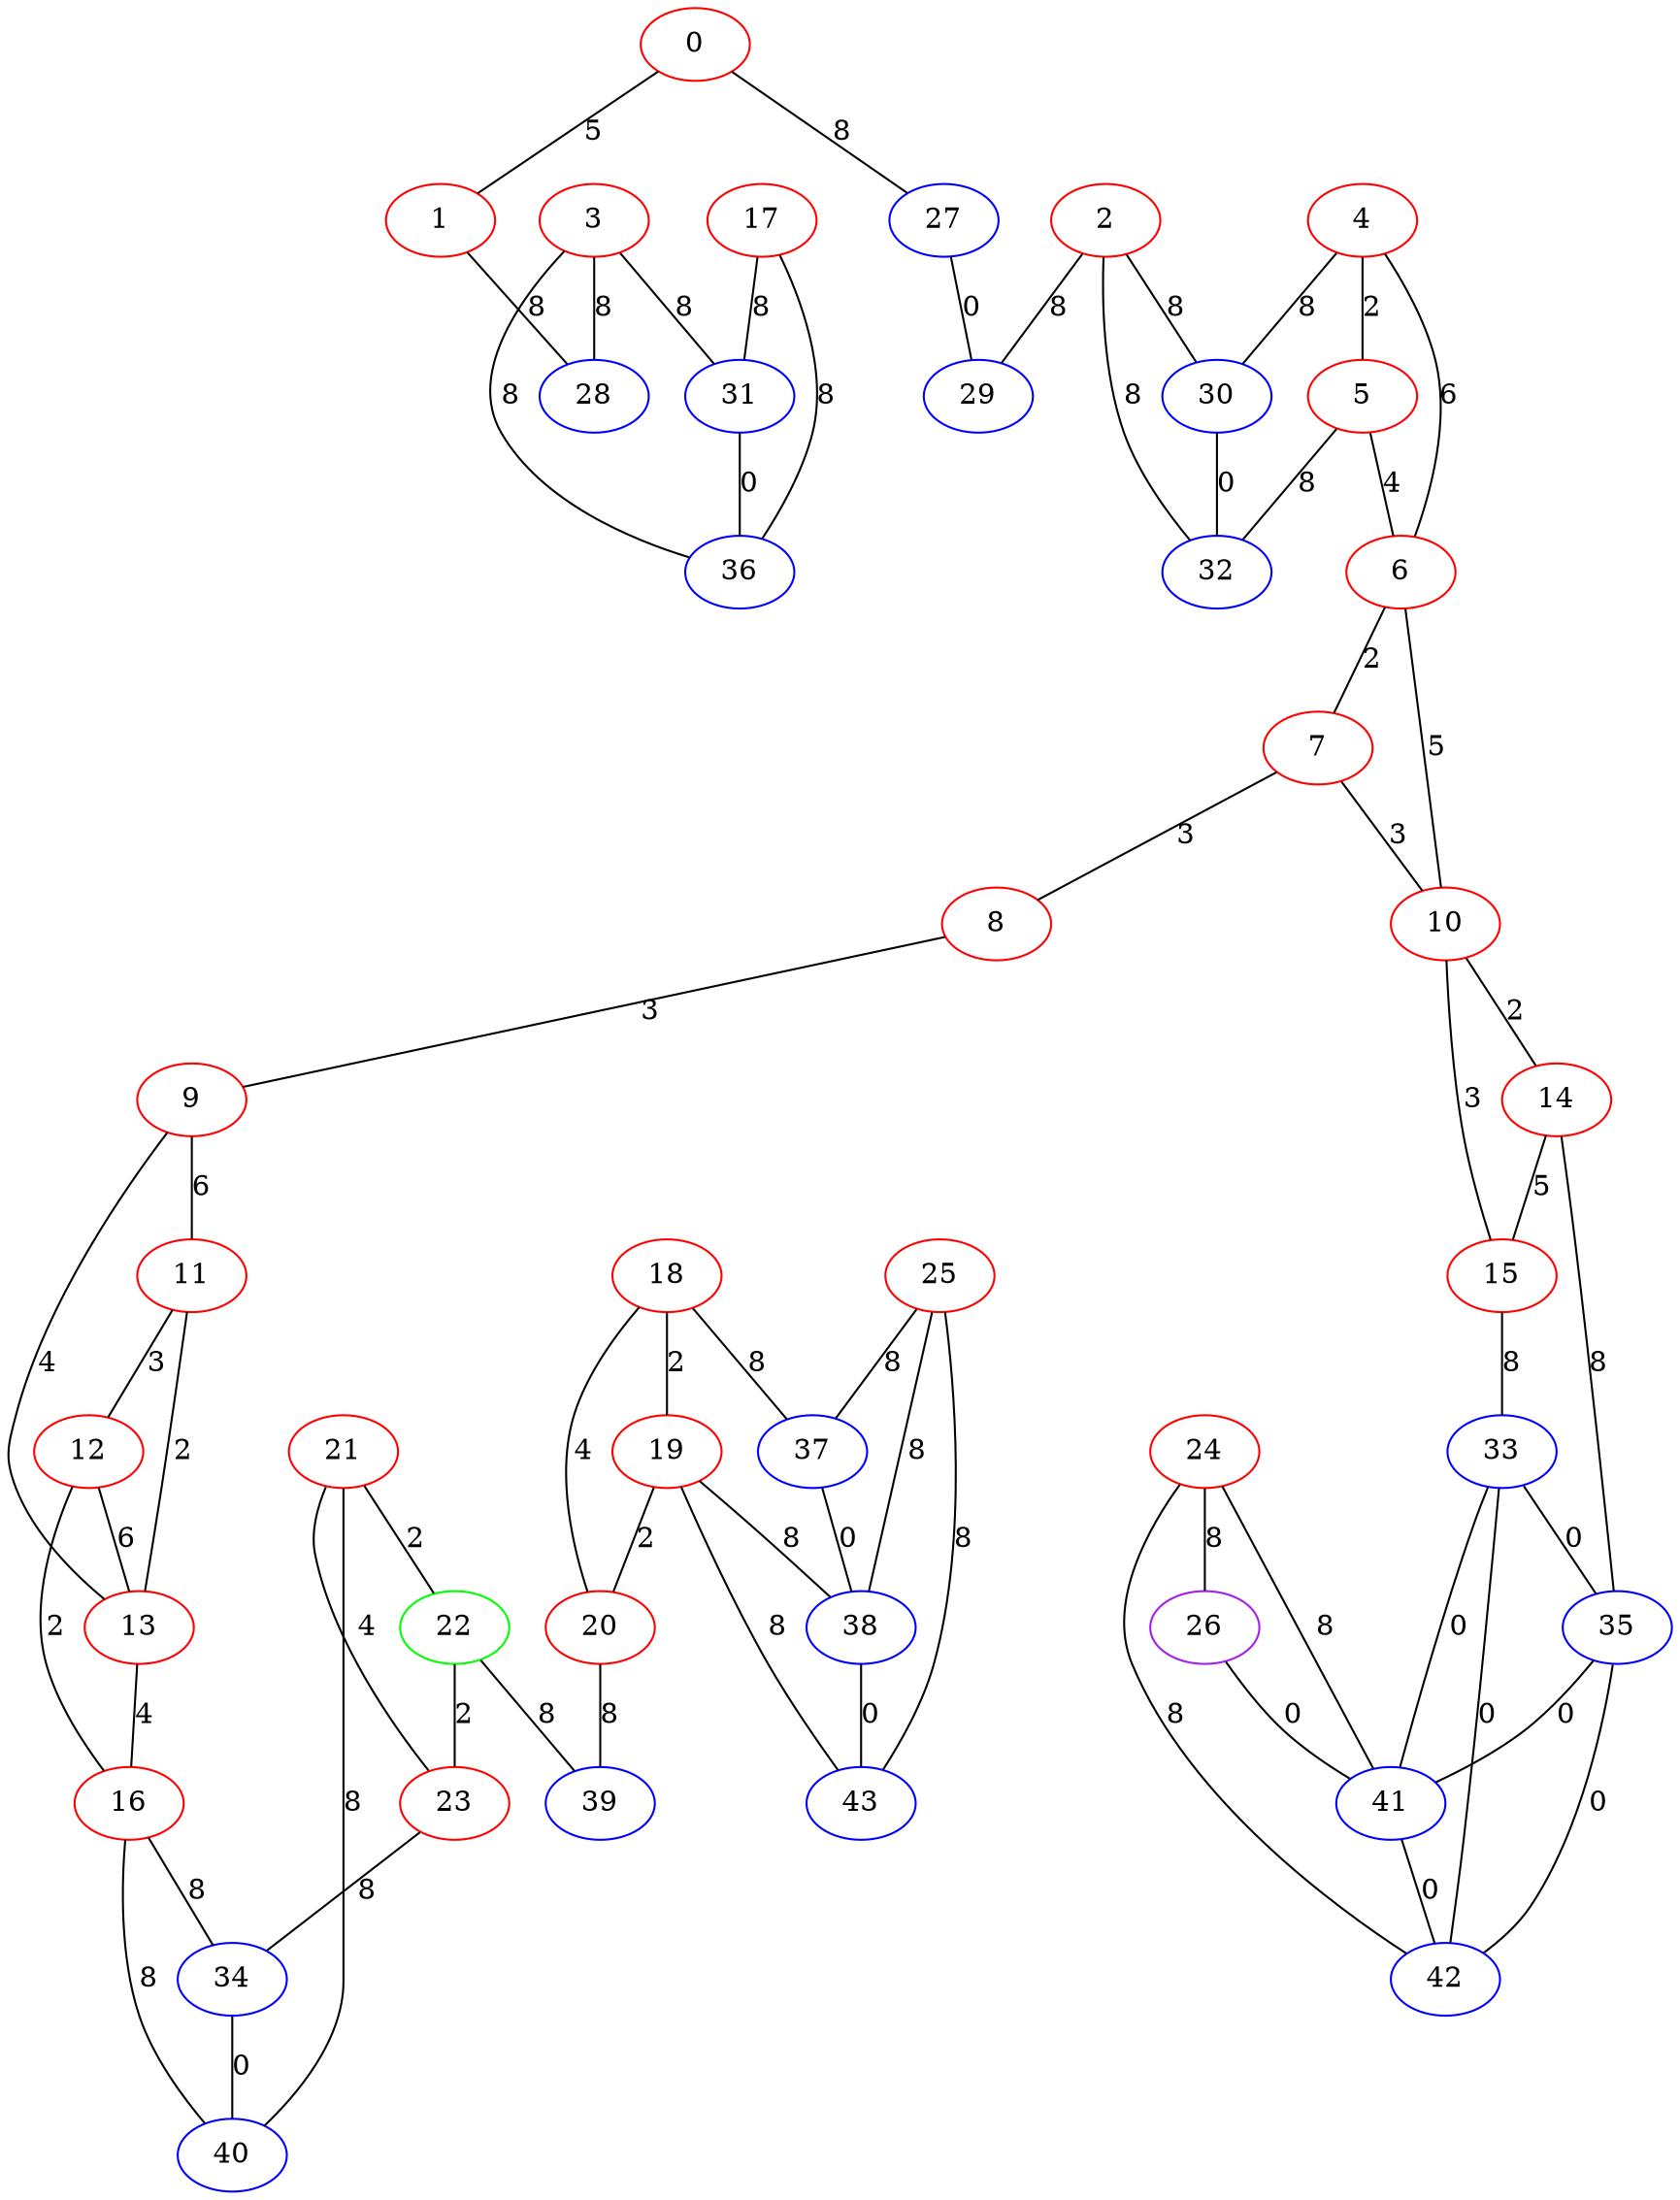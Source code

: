graph "" {
0 [color=red, weight=1];
1 [color=red, weight=1];
2 [color=red, weight=1];
3 [color=red, weight=1];
4 [color=red, weight=1];
5 [color=red, weight=1];
6 [color=red, weight=1];
7 [color=red, weight=1];
8 [color=red, weight=1];
9 [color=red, weight=1];
10 [color=red, weight=1];
11 [color=red, weight=1];
12 [color=red, weight=1];
13 [color=red, weight=1];
14 [color=red, weight=1];
15 [color=red, weight=1];
16 [color=red, weight=1];
17 [color=red, weight=1];
18 [color=red, weight=1];
19 [color=red, weight=1];
20 [color=red, weight=1];
21 [color=red, weight=1];
22 [color=green, weight=2];
23 [color=red, weight=1];
24 [color=red, weight=1];
25 [color=red, weight=1];
26 [color=purple, weight=4];
27 [color=blue, weight=3];
28 [color=blue, weight=3];
29 [color=blue, weight=3];
30 [color=blue, weight=3];
31 [color=blue, weight=3];
32 [color=blue, weight=3];
33 [color=blue, weight=3];
34 [color=blue, weight=3];
35 [color=blue, weight=3];
36 [color=blue, weight=3];
37 [color=blue, weight=3];
38 [color=blue, weight=3];
39 [color=blue, weight=3];
40 [color=blue, weight=3];
41 [color=blue, weight=3];
42 [color=blue, weight=3];
43 [color=blue, weight=3];
0 -- 1  [key=0, label=5];
0 -- 27  [key=0, label=8];
1 -- 28  [key=0, label=8];
2 -- 32  [key=0, label=8];
2 -- 29  [key=0, label=8];
2 -- 30  [key=0, label=8];
3 -- 28  [key=0, label=8];
3 -- 36  [key=0, label=8];
3 -- 31  [key=0, label=8];
4 -- 30  [key=0, label=8];
4 -- 5  [key=0, label=2];
4 -- 6  [key=0, label=6];
5 -- 32  [key=0, label=8];
5 -- 6  [key=0, label=4];
6 -- 10  [key=0, label=5];
6 -- 7  [key=0, label=2];
7 -- 8  [key=0, label=3];
7 -- 10  [key=0, label=3];
8 -- 9  [key=0, label=3];
9 -- 11  [key=0, label=6];
9 -- 13  [key=0, label=4];
10 -- 14  [key=0, label=2];
10 -- 15  [key=0, label=3];
11 -- 12  [key=0, label=3];
11 -- 13  [key=0, label=2];
12 -- 16  [key=0, label=2];
12 -- 13  [key=0, label=6];
13 -- 16  [key=0, label=4];
14 -- 35  [key=0, label=8];
14 -- 15  [key=0, label=5];
15 -- 33  [key=0, label=8];
16 -- 40  [key=0, label=8];
16 -- 34  [key=0, label=8];
17 -- 36  [key=0, label=8];
17 -- 31  [key=0, label=8];
18 -- 19  [key=0, label=2];
18 -- 20  [key=0, label=4];
18 -- 37  [key=0, label=8];
19 -- 43  [key=0, label=8];
19 -- 20  [key=0, label=2];
19 -- 38  [key=0, label=8];
20 -- 39  [key=0, label=8];
21 -- 40  [key=0, label=8];
21 -- 22  [key=0, label=2];
21 -- 23  [key=0, label=4];
22 -- 39  [key=0, label=8];
22 -- 23  [key=0, label=2];
23 -- 34  [key=0, label=8];
24 -- 41  [key=0, label=8];
24 -- 42  [key=0, label=8];
24 -- 26  [key=0, label=8];
25 -- 43  [key=0, label=8];
25 -- 37  [key=0, label=8];
25 -- 38  [key=0, label=8];
26 -- 41  [key=0, label=0];
27 -- 29  [key=0, label=0];
30 -- 32  [key=0, label=0];
31 -- 36  [key=0, label=0];
33 -- 41  [key=0, label=0];
33 -- 42  [key=0, label=0];
33 -- 35  [key=0, label=0];
34 -- 40  [key=0, label=0];
35 -- 42  [key=0, label=0];
35 -- 41  [key=0, label=0];
37 -- 38  [key=0, label=0];
38 -- 43  [key=0, label=0];
41 -- 42  [key=0, label=0];
}

